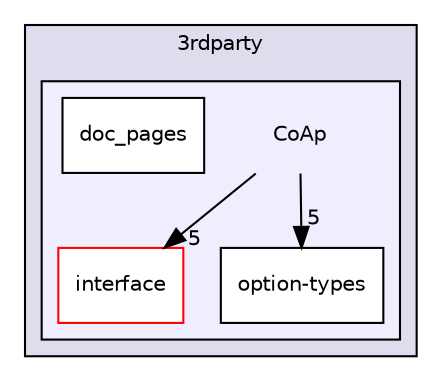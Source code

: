 digraph "CoAPSTM32-Interation/libraries/3rdparty/CoAp" {
  compound=true
  node [ fontsize="10", fontname="Helvetica"];
  edge [ labelfontsize="10", labelfontname="Helvetica"];
  subgraph clusterdir_7f6f465502135dc2d8e7e68430a90597 {
    graph [ bgcolor="#ddddee", pencolor="black", label="3rdparty" fontname="Helvetica", fontsize="10", URL="dir_7f6f465502135dc2d8e7e68430a90597.html"]
  subgraph clusterdir_9c8da0afa86d199ed898bdeb6e96876e {
    graph [ bgcolor="#eeeeff", pencolor="black", label="" URL="dir_9c8da0afa86d199ed898bdeb6e96876e.html"];
    dir_9c8da0afa86d199ed898bdeb6e96876e [shape=plaintext label="CoAp"];
    dir_b087f9773daa999c84757c614a9c2052 [shape=box label="doc_pages" color="black" fillcolor="white" style="filled" URL="dir_b087f9773daa999c84757c614a9c2052.html"];
    dir_86b413838413fb133fb83de9ee10a857 [shape=box label="interface" color="red" fillcolor="white" style="filled" URL="dir_86b413838413fb133fb83de9ee10a857.html"];
    dir_9f0ebe11dc80c296283f88d19c0403e6 [shape=box label="option-types" color="black" fillcolor="white" style="filled" URL="dir_9f0ebe11dc80c296283f88d19c0403e6.html"];
  }
  }
  dir_9c8da0afa86d199ed898bdeb6e96876e->dir_86b413838413fb133fb83de9ee10a857 [headlabel="5", labeldistance=1.5 headhref="dir_000003_000005.html"];
  dir_9c8da0afa86d199ed898bdeb6e96876e->dir_9f0ebe11dc80c296283f88d19c0403e6 [headlabel="5", labeldistance=1.5 headhref="dir_000003_000008.html"];
}
